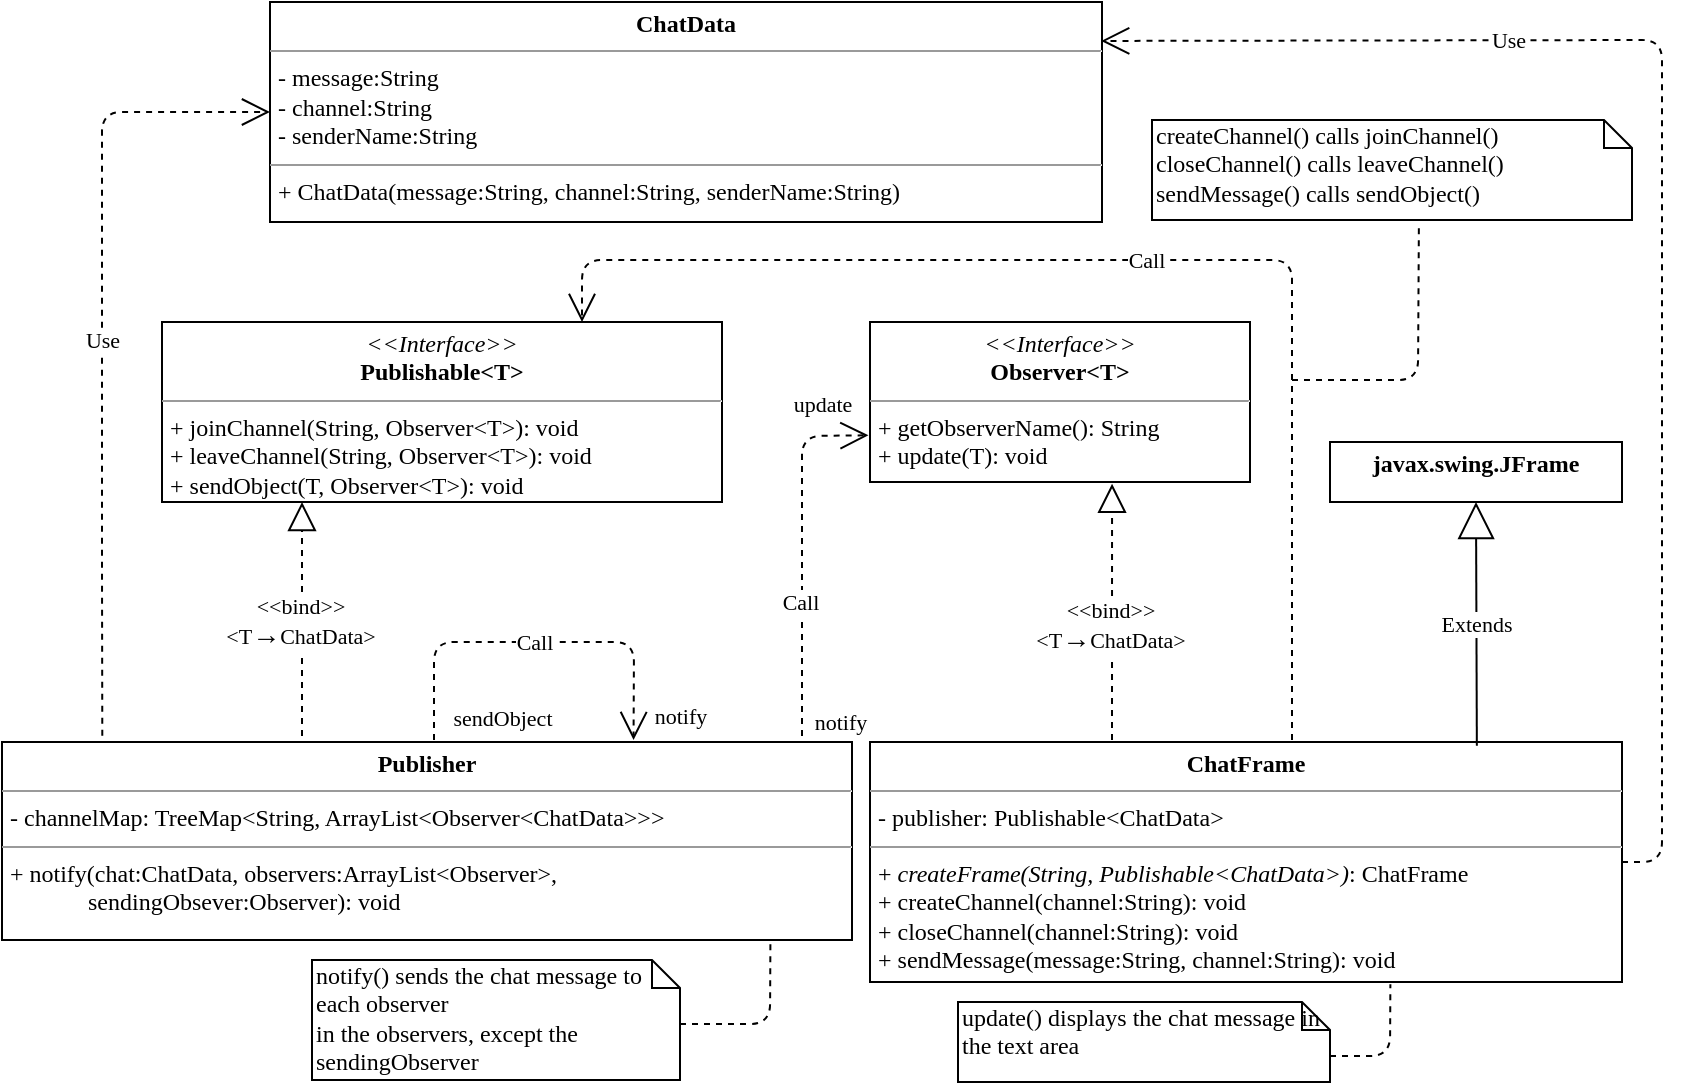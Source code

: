 <mxfile version="12.9.11" type="device"><diagram name="Page-1" id="c4acf3e9-155e-7222-9cf6-157b1a14988f"><mxGraphModel dx="1422" dy="832" grid="1" gridSize="10" guides="1" tooltips="1" connect="1" arrows="1" fold="1" page="1" pageScale="1" pageWidth="850" pageHeight="1100" background="#ffffff" math="0" shadow="0" extFonts="Droid sans^https://fonts.googleapis.com/css?family=Droid+sans"><root><mxCell id="0"/><mxCell id="1" parent="0"/><mxCell id="5d2195bd80daf111-15" value="&lt;p style=&quot;margin: 0px ; margin-top: 4px ; text-align: center&quot;&gt;&lt;i&gt;&amp;lt;&amp;lt;Interface&amp;gt;&amp;gt;&lt;/i&gt;&lt;br&gt;&lt;b&gt;Observer&amp;lt;T&amp;gt;&lt;/b&gt;&lt;/p&gt;&lt;hr size=&quot;1&quot;&gt;&lt;p style=&quot;margin: 0px ; margin-left: 4px&quot;&gt;&lt;/p&gt;&lt;p style=&quot;margin: 0px ; margin-left: 4px&quot;&gt;+ getObserverName(): String&lt;br&gt;+ update(T): void&lt;/p&gt;" style="verticalAlign=top;align=left;overflow=fill;fontSize=12;fontFamily=Verdana;html=1;rounded=0;shadow=0;comic=0;labelBackgroundColor=none;strokeWidth=1" parent="1" vertex="1"><mxGeometry x="439" y="241" width="190" height="80" as="geometry"/></mxCell><mxCell id="hyO68RYwhkqC-OEFUKaa-1" value="&lt;p style=&quot;margin: 0px ; margin-top: 4px ; text-align: center&quot;&gt;&lt;b&gt;Publisher&lt;/b&gt;&lt;/p&gt;&lt;hr size=&quot;1&quot;&gt;&lt;p style=&quot;margin: 0px ; margin-left: 4px&quot;&gt;- channelMap: TreeMap&amp;lt;String, ArrayList&amp;lt;Observer&amp;lt;ChatData&amp;gt;&amp;gt;&amp;gt;&lt;/p&gt;&lt;hr size=&quot;1&quot;&gt;&lt;p style=&quot;margin: 0px ; margin-left: 4px&quot;&gt;+ notify(chat:ChatData, observers:ArrayList&amp;lt;Observer&amp;gt;,&lt;/p&gt;&lt;p style=&quot;margin: 0px ; margin-left: 4px&quot;&gt;&amp;nbsp; &amp;nbsp; &amp;nbsp; &amp;nbsp; &amp;nbsp; &amp;nbsp; &amp;nbsp;sendingObsever:Observer): void&lt;/p&gt;" style="verticalAlign=top;align=left;overflow=fill;fontSize=12;fontFamily=Verdana;html=1;" vertex="1" parent="1"><mxGeometry x="5" y="451" width="425" height="99" as="geometry"/></mxCell><mxCell id="hyO68RYwhkqC-OEFUKaa-5" value="&lt;p style=&quot;margin: 0px ; margin-top: 4px ; text-align: center&quot;&gt;&lt;i&gt;&amp;lt;&amp;lt;Interface&amp;gt;&amp;gt;&lt;/i&gt;&lt;br&gt;&lt;b&gt;Publishable&amp;lt;T&amp;gt;&lt;/b&gt;&lt;/p&gt;&lt;hr size=&quot;1&quot;&gt;&lt;p style=&quot;margin: 0px ; margin-left: 4px&quot;&gt;&lt;/p&gt;&lt;p style=&quot;margin: 0px ; margin-left: 4px&quot;&gt;+ joinChannel(String, Observer&amp;lt;T&amp;gt;): void&lt;/p&gt;&lt;p style=&quot;margin: 0px ; margin-left: 4px&quot;&gt;+ leaveChannel(String, Observer&amp;lt;T&amp;gt;): void&lt;br&gt;+ sendObject(T, Observer&amp;lt;T&amp;gt;): void&lt;/p&gt;" style="verticalAlign=top;align=left;overflow=fill;fontSize=12;fontFamily=Verdana;html=1;rounded=0;shadow=0;comic=0;labelBackgroundColor=none;strokeWidth=1" vertex="1" parent="1"><mxGeometry x="85" y="241" width="280" height="90" as="geometry"/></mxCell><mxCell id="hyO68RYwhkqC-OEFUKaa-7" value="&lt;p style=&quot;margin: 0px ; margin-top: 4px ; text-align: center&quot;&gt;&lt;b&gt;javax.swing.JFrame&lt;/b&gt;&lt;/p&gt;" style="verticalAlign=top;align=left;overflow=fill;fontSize=12;fontFamily=Verdana;html=1;" vertex="1" parent="1"><mxGeometry x="669" y="301" width="146" height="30" as="geometry"/></mxCell><mxCell id="hyO68RYwhkqC-OEFUKaa-9" value="" style="endArrow=block;dashed=1;endFill=0;endSize=12;html=1;fontFamily=Verdana;entryX=0.637;entryY=1.011;entryDx=0;entryDy=0;entryPerimeter=0;" edge="1" parent="1" target="5d2195bd80daf111-15"><mxGeometry width="160" relative="1" as="geometry"><mxPoint x="560" y="450" as="sourcePoint"/><mxPoint x="729" y="421" as="targetPoint"/></mxGeometry></mxCell><mxCell id="hyO68RYwhkqC-OEFUKaa-52" value="&amp;lt;&amp;lt;bind&amp;gt;&amp;gt;&lt;br&gt;&amp;lt;T&lt;span style=&quot;font-size: 14px; text-align: left;&quot;&gt;→&lt;/span&gt;ChatData&amp;gt;" style="edgeLabel;html=1;align=center;verticalAlign=middle;resizable=0;points=[];fontFamily=Verdana;" vertex="1" connectable="0" parent="hyO68RYwhkqC-OEFUKaa-9"><mxGeometry x="-0.113" y="1" relative="1" as="geometry"><mxPoint as="offset"/></mxGeometry></mxCell><mxCell id="hyO68RYwhkqC-OEFUKaa-12" value="" style="endArrow=block;dashed=1;endFill=0;endSize=12;html=1;fontFamily=Verdana;entryX=0.25;entryY=1;entryDx=0;entryDy=0;" edge="1" parent="1" target="hyO68RYwhkqC-OEFUKaa-5"><mxGeometry width="160" relative="1" as="geometry"><mxPoint x="155" y="448" as="sourcePoint"/><mxPoint x="258.58" y="331" as="targetPoint"/></mxGeometry></mxCell><mxCell id="hyO68RYwhkqC-OEFUKaa-51" value="&amp;lt;&amp;lt;bind&amp;gt;&amp;gt;&lt;br&gt;&amp;lt;T&lt;span style=&quot;font-size: 14px ; text-align: left&quot;&gt;→&lt;/span&gt;ChatData&amp;gt;" style="edgeLabel;html=1;align=center;verticalAlign=middle;resizable=0;points=[];fontFamily=Verdana;" vertex="1" connectable="0" parent="hyO68RYwhkqC-OEFUKaa-12"><mxGeometry x="-0.273" y="1" relative="1" as="geometry"><mxPoint y="-14.29" as="offset"/></mxGeometry></mxCell><mxCell id="hyO68RYwhkqC-OEFUKaa-14" value="&lt;p style=&quot;margin: 0px ; margin-top: 4px ; text-align: center&quot;&gt;&lt;b&gt;ChatData&lt;/b&gt;&lt;/p&gt;&lt;hr size=&quot;1&quot;&gt;&lt;p style=&quot;margin: 0px ; margin-left: 4px&quot;&gt;- message:String&lt;/p&gt;&lt;p style=&quot;margin: 0px ; margin-left: 4px&quot;&gt;- channel:String&lt;/p&gt;&lt;p style=&quot;margin: 0px ; margin-left: 4px&quot;&gt;- senderName:String&amp;nbsp;&lt;/p&gt;&lt;hr size=&quot;1&quot;&gt;&lt;p style=&quot;margin: 0px ; margin-left: 4px&quot;&gt;+ ChatData(message:String, channel:String, senderName:String)&lt;/p&gt;&lt;p style=&quot;margin: 0px ; margin-left: 4px&quot;&gt;&lt;br&gt;&lt;/p&gt;" style="verticalAlign=top;align=left;overflow=fill;fontSize=12;fontFamily=Verdana;html=1;" vertex="1" parent="1"><mxGeometry x="139" y="81" width="416" height="110" as="geometry"/></mxCell><mxCell id="hyO68RYwhkqC-OEFUKaa-15" value="Use" style="endArrow=open;endSize=12;dashed=1;html=1;fontFamily=Verdana;exitX=0.118;exitY=-0.032;exitDx=0;exitDy=0;entryX=0;entryY=0.5;entryDx=0;entryDy=0;exitPerimeter=0;" edge="1" parent="1" source="hyO68RYwhkqC-OEFUKaa-1" target="hyO68RYwhkqC-OEFUKaa-14"><mxGeometry width="160" relative="1" as="geometry"><mxPoint x="189" y="181" as="sourcePoint"/><mxPoint x="349" y="181" as="targetPoint"/><Array as="points"><mxPoint x="55" y="361"/><mxPoint x="55" y="136"/></Array></mxGeometry></mxCell><mxCell id="hyO68RYwhkqC-OEFUKaa-16" value="Use" style="endArrow=open;endSize=12;dashed=1;html=1;fontFamily=Verdana;entryX=0.999;entryY=0.177;entryDx=0;entryDy=0;entryPerimeter=0;exitX=1;exitY=0.5;exitDx=0;exitDy=0;" edge="1" parent="1" source="hyO68RYwhkqC-OEFUKaa-18" target="hyO68RYwhkqC-OEFUKaa-14"><mxGeometry x="0.429" width="160" relative="1" as="geometry"><mxPoint x="659" y="449" as="sourcePoint"/><mxPoint x="409" y="181" as="targetPoint"/><Array as="points"><mxPoint x="835" y="511"/><mxPoint x="835" y="100"/></Array><mxPoint as="offset"/></mxGeometry></mxCell><mxCell id="hyO68RYwhkqC-OEFUKaa-18" value="&lt;p style=&quot;margin: 0px ; margin-top: 4px ; text-align: center&quot;&gt;&lt;b&gt;ChatFrame&lt;/b&gt;&lt;/p&gt;&lt;hr size=&quot;1&quot;&gt;&lt;p style=&quot;margin: 0px ; margin-left: 4px&quot;&gt;- publisher: Publishable&amp;lt;ChatData&amp;gt;&lt;/p&gt;&lt;hr size=&quot;1&quot;&gt;&lt;p style=&quot;margin: 0px ; margin-left: 4px&quot;&gt;+ &lt;i&gt;createFrame(String, Publishable&amp;lt;ChatData&amp;gt;)&lt;/i&gt;: ChatFrame&lt;/p&gt;&lt;p style=&quot;margin: 0px ; margin-left: 4px&quot;&gt;+ createChannel(channel:String): void&lt;/p&gt;&lt;p style=&quot;margin: 0px ; margin-left: 4px&quot;&gt;+ closeChannel(channel:String): void&lt;/p&gt;&lt;p style=&quot;margin: 0px ; margin-left: 4px&quot;&gt;+ sendMessage(message:String, channel:String): void&lt;/p&gt;&lt;p style=&quot;margin: 0px ; margin-left: 4px&quot;&gt;&lt;br&gt;&lt;/p&gt;" style="verticalAlign=top;align=left;overflow=fill;fontSize=12;fontFamily=Verdana;html=1;" vertex="1" parent="1"><mxGeometry x="439" y="451" width="376" height="120" as="geometry"/></mxCell><mxCell id="hyO68RYwhkqC-OEFUKaa-21" value="Extends" style="endArrow=block;endSize=16;endFill=0;html=1;fontFamily=Verdana;entryX=0.5;entryY=1;entryDx=0;entryDy=0;exitX=0.807;exitY=0.016;exitDx=0;exitDy=0;exitPerimeter=0;" edge="1" parent="1" source="hyO68RYwhkqC-OEFUKaa-18" target="hyO68RYwhkqC-OEFUKaa-7"><mxGeometry width="160" relative="1" as="geometry"><mxPoint x="735" y="452" as="sourcePoint"/><mxPoint x="849" y="401" as="targetPoint"/></mxGeometry></mxCell><mxCell id="hyO68RYwhkqC-OEFUKaa-38" value="Call" style="endArrow=open;endSize=12;dashed=1;html=1;fontFamily=Verdana;entryX=-0.004;entryY=0.708;entryDx=0;entryDy=0;entryPerimeter=0;" edge="1" parent="1" target="5d2195bd80daf111-15"><mxGeometry x="-0.265" y="1" width="160" relative="1" as="geometry"><mxPoint x="405" y="448" as="sourcePoint"/><mxPoint x="439" y="315.41" as="targetPoint"/><Array as="points"><mxPoint x="405" y="298"/></Array><mxPoint as="offset"/></mxGeometry></mxCell><mxCell id="hyO68RYwhkqC-OEFUKaa-39" value="notify" style="edgeLabel;html=1;align=center;verticalAlign=middle;resizable=0;points=[];fontFamily=Verdana;" vertex="1" connectable="0" parent="hyO68RYwhkqC-OEFUKaa-38"><mxGeometry x="-0.803" y="-1" relative="1" as="geometry"><mxPoint x="17.58" y="10.71" as="offset"/></mxGeometry></mxCell><mxCell id="hyO68RYwhkqC-OEFUKaa-40" value="update" style="edgeLabel;html=1;align=center;verticalAlign=middle;resizable=0;points=[];fontFamily=Verdana;" vertex="1" connectable="0" parent="hyO68RYwhkqC-OEFUKaa-38"><mxGeometry x="0.451" y="-18" relative="1" as="geometry"><mxPoint x="-8.37" y="-33.74" as="offset"/></mxGeometry></mxCell><mxCell id="hyO68RYwhkqC-OEFUKaa-41" value="Call" style="endArrow=open;endSize=12;dashed=1;html=1;fontFamily=Verdana;entryX=0.743;entryY=-0.01;entryDx=0;entryDy=0;entryPerimeter=0;" edge="1" parent="1" target="hyO68RYwhkqC-OEFUKaa-1"><mxGeometry width="160" relative="1" as="geometry"><mxPoint x="221" y="450" as="sourcePoint"/><mxPoint x="264" y="452" as="targetPoint"/><Array as="points"><mxPoint x="221" y="401"/><mxPoint x="321" y="401"/></Array></mxGeometry></mxCell><mxCell id="hyO68RYwhkqC-OEFUKaa-42" value="sendObject" style="edgeLabel;html=1;align=center;verticalAlign=middle;resizable=0;points=[];fontFamily=Verdana;" vertex="1" connectable="0" parent="hyO68RYwhkqC-OEFUKaa-41"><mxGeometry x="-0.792" y="1" relative="1" as="geometry"><mxPoint x="35.06" y="9.47" as="offset"/></mxGeometry></mxCell><mxCell id="hyO68RYwhkqC-OEFUKaa-43" value="notify" style="edgeLabel;html=1;align=center;verticalAlign=middle;resizable=0;points=[];fontFamily=Verdana;" vertex="1" connectable="0" parent="hyO68RYwhkqC-OEFUKaa-41"><mxGeometry x="0.619" relative="1" as="geometry"><mxPoint x="22.86" y="25.69" as="offset"/></mxGeometry></mxCell><mxCell id="hyO68RYwhkqC-OEFUKaa-44" value="notify() sends the chat message to each observer&lt;br&gt;in the observers, except the sendingObserver" style="shape=note;whiteSpace=wrap;html=1;size=14;verticalAlign=top;align=left;spacingTop=-6;fontFamily=Verdana;" vertex="1" parent="1"><mxGeometry x="160" y="560" width="184" height="60" as="geometry"/></mxCell><mxCell id="hyO68RYwhkqC-OEFUKaa-46" value="" style="endArrow=none;dashed=1;html=1;fontFamily=Verdana;entryX=0.904;entryY=1.015;entryDx=0;entryDy=0;entryPerimeter=0;exitX=0;exitY=0;exitDx=184;exitDy=32;exitPerimeter=0;" edge="1" parent="1" source="hyO68RYwhkqC-OEFUKaa-44" target="hyO68RYwhkqC-OEFUKaa-1"><mxGeometry width="50" height="50" relative="1" as="geometry"><mxPoint x="345" y="573" as="sourcePoint"/><mxPoint x="409" y="621" as="targetPoint"/><Array as="points"><mxPoint x="389" y="592"/></Array></mxGeometry></mxCell><mxCell id="hyO68RYwhkqC-OEFUKaa-49" value="update() displays the chat message in the text area" style="shape=note;whiteSpace=wrap;html=1;size=14;verticalAlign=top;align=left;spacingTop=-6;fontFamily=Verdana;" vertex="1" parent="1"><mxGeometry x="483" y="581" width="186" height="40" as="geometry"/></mxCell><mxCell id="hyO68RYwhkqC-OEFUKaa-50" value="" style="endArrow=none;dashed=1;html=1;fontFamily=Verdana;entryX=0.692;entryY=1.009;entryDx=0;entryDy=0;entryPerimeter=0;exitX=0;exitY=0;exitDx=186;exitDy=27;exitPerimeter=0;" edge="1" parent="1" source="hyO68RYwhkqC-OEFUKaa-49" target="hyO68RYwhkqC-OEFUKaa-18"><mxGeometry width="50" height="50" relative="1" as="geometry"><mxPoint x="649" y="583" as="sourcePoint"/><mxPoint x="699" y="541" as="targetPoint"/><Array as="points"><mxPoint x="699" y="608"/></Array></mxGeometry></mxCell><mxCell id="hyO68RYwhkqC-OEFUKaa-62" value="Call" style="endArrow=open;endSize=12;dashed=1;html=1;fontFamily=Verdana;entryX=0.75;entryY=0;entryDx=0;entryDy=0;" edge="1" parent="1" target="hyO68RYwhkqC-OEFUKaa-5"><mxGeometry width="160" relative="1" as="geometry"><mxPoint x="650" y="450" as="sourcePoint"/><mxPoint x="789" y="430" as="targetPoint"/><Array as="points"><mxPoint x="650" y="210"/><mxPoint x="295" y="210"/></Array></mxGeometry></mxCell><mxCell id="hyO68RYwhkqC-OEFUKaa-63" value="createChannel() calls joinChannel()&lt;br&gt;closeChannel() calls leaveChannel()&lt;br&gt;sendMessage() calls sendObject()" style="shape=note;whiteSpace=wrap;html=1;size=14;verticalAlign=top;align=left;spacingTop=-6;fontFamily=Verdana;" vertex="1" parent="1"><mxGeometry x="580" y="140" width="240" height="50" as="geometry"/></mxCell><mxCell id="hyO68RYwhkqC-OEFUKaa-66" value="" style="endArrow=none;dashed=1;html=1;fontFamily=Verdana;entryX=0.556;entryY=1.057;entryDx=0;entryDy=0;entryPerimeter=0;" edge="1" parent="1" target="hyO68RYwhkqC-OEFUKaa-63"><mxGeometry width="50" height="50" relative="1" as="geometry"><mxPoint x="650" y="270" as="sourcePoint"/><mxPoint x="520" y="230" as="targetPoint"/><Array as="points"><mxPoint x="713" y="270"/></Array></mxGeometry></mxCell></root></mxGraphModel></diagram></mxfile>